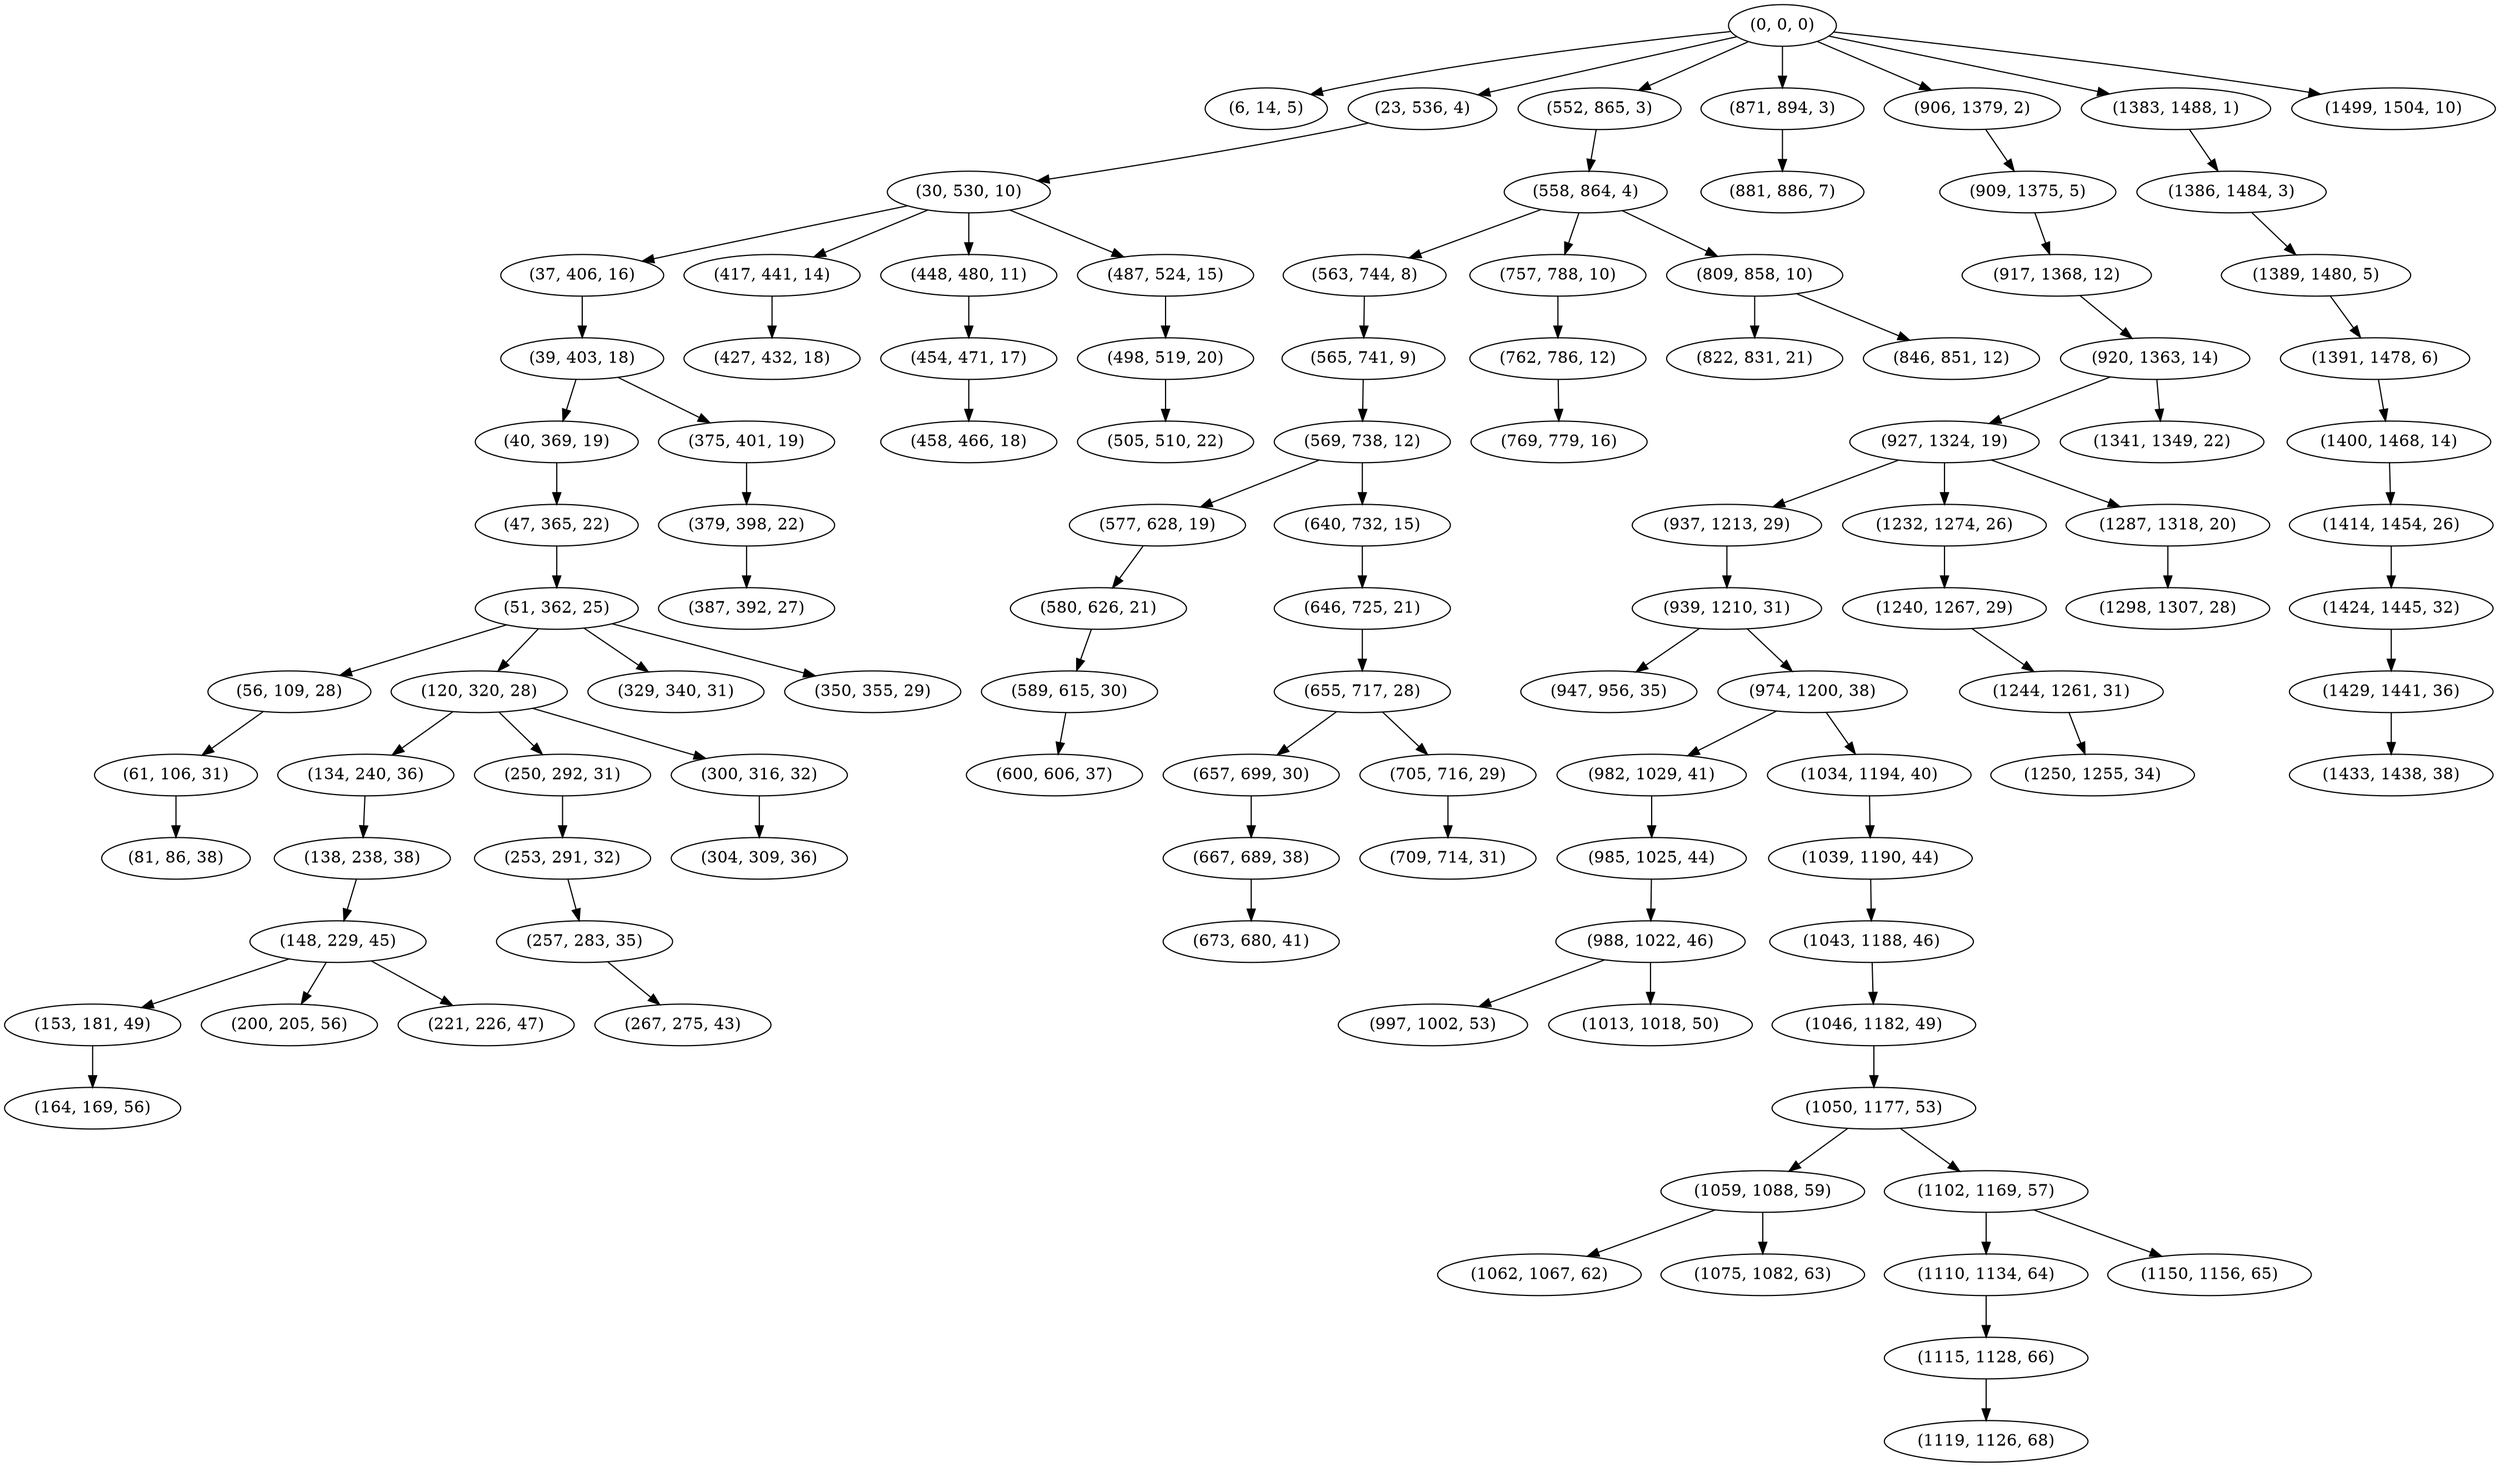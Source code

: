 digraph tree {
    "(0, 0, 0)";
    "(6, 14, 5)";
    "(23, 536, 4)";
    "(30, 530, 10)";
    "(37, 406, 16)";
    "(39, 403, 18)";
    "(40, 369, 19)";
    "(47, 365, 22)";
    "(51, 362, 25)";
    "(56, 109, 28)";
    "(61, 106, 31)";
    "(81, 86, 38)";
    "(120, 320, 28)";
    "(134, 240, 36)";
    "(138, 238, 38)";
    "(148, 229, 45)";
    "(153, 181, 49)";
    "(164, 169, 56)";
    "(200, 205, 56)";
    "(221, 226, 47)";
    "(250, 292, 31)";
    "(253, 291, 32)";
    "(257, 283, 35)";
    "(267, 275, 43)";
    "(300, 316, 32)";
    "(304, 309, 36)";
    "(329, 340, 31)";
    "(350, 355, 29)";
    "(375, 401, 19)";
    "(379, 398, 22)";
    "(387, 392, 27)";
    "(417, 441, 14)";
    "(427, 432, 18)";
    "(448, 480, 11)";
    "(454, 471, 17)";
    "(458, 466, 18)";
    "(487, 524, 15)";
    "(498, 519, 20)";
    "(505, 510, 22)";
    "(552, 865, 3)";
    "(558, 864, 4)";
    "(563, 744, 8)";
    "(565, 741, 9)";
    "(569, 738, 12)";
    "(577, 628, 19)";
    "(580, 626, 21)";
    "(589, 615, 30)";
    "(600, 606, 37)";
    "(640, 732, 15)";
    "(646, 725, 21)";
    "(655, 717, 28)";
    "(657, 699, 30)";
    "(667, 689, 38)";
    "(673, 680, 41)";
    "(705, 716, 29)";
    "(709, 714, 31)";
    "(757, 788, 10)";
    "(762, 786, 12)";
    "(769, 779, 16)";
    "(809, 858, 10)";
    "(822, 831, 21)";
    "(846, 851, 12)";
    "(871, 894, 3)";
    "(881, 886, 7)";
    "(906, 1379, 2)";
    "(909, 1375, 5)";
    "(917, 1368, 12)";
    "(920, 1363, 14)";
    "(927, 1324, 19)";
    "(937, 1213, 29)";
    "(939, 1210, 31)";
    "(947, 956, 35)";
    "(974, 1200, 38)";
    "(982, 1029, 41)";
    "(985, 1025, 44)";
    "(988, 1022, 46)";
    "(997, 1002, 53)";
    "(1013, 1018, 50)";
    "(1034, 1194, 40)";
    "(1039, 1190, 44)";
    "(1043, 1188, 46)";
    "(1046, 1182, 49)";
    "(1050, 1177, 53)";
    "(1059, 1088, 59)";
    "(1062, 1067, 62)";
    "(1075, 1082, 63)";
    "(1102, 1169, 57)";
    "(1110, 1134, 64)";
    "(1115, 1128, 66)";
    "(1119, 1126, 68)";
    "(1150, 1156, 65)";
    "(1232, 1274, 26)";
    "(1240, 1267, 29)";
    "(1244, 1261, 31)";
    "(1250, 1255, 34)";
    "(1287, 1318, 20)";
    "(1298, 1307, 28)";
    "(1341, 1349, 22)";
    "(1383, 1488, 1)";
    "(1386, 1484, 3)";
    "(1389, 1480, 5)";
    "(1391, 1478, 6)";
    "(1400, 1468, 14)";
    "(1414, 1454, 26)";
    "(1424, 1445, 32)";
    "(1429, 1441, 36)";
    "(1433, 1438, 38)";
    "(1499, 1504, 10)";
    "(0, 0, 0)" -> "(6, 14, 5)";
    "(0, 0, 0)" -> "(23, 536, 4)";
    "(0, 0, 0)" -> "(552, 865, 3)";
    "(0, 0, 0)" -> "(871, 894, 3)";
    "(0, 0, 0)" -> "(906, 1379, 2)";
    "(0, 0, 0)" -> "(1383, 1488, 1)";
    "(0, 0, 0)" -> "(1499, 1504, 10)";
    "(23, 536, 4)" -> "(30, 530, 10)";
    "(30, 530, 10)" -> "(37, 406, 16)";
    "(30, 530, 10)" -> "(417, 441, 14)";
    "(30, 530, 10)" -> "(448, 480, 11)";
    "(30, 530, 10)" -> "(487, 524, 15)";
    "(37, 406, 16)" -> "(39, 403, 18)";
    "(39, 403, 18)" -> "(40, 369, 19)";
    "(39, 403, 18)" -> "(375, 401, 19)";
    "(40, 369, 19)" -> "(47, 365, 22)";
    "(47, 365, 22)" -> "(51, 362, 25)";
    "(51, 362, 25)" -> "(56, 109, 28)";
    "(51, 362, 25)" -> "(120, 320, 28)";
    "(51, 362, 25)" -> "(329, 340, 31)";
    "(51, 362, 25)" -> "(350, 355, 29)";
    "(56, 109, 28)" -> "(61, 106, 31)";
    "(61, 106, 31)" -> "(81, 86, 38)";
    "(120, 320, 28)" -> "(134, 240, 36)";
    "(120, 320, 28)" -> "(250, 292, 31)";
    "(120, 320, 28)" -> "(300, 316, 32)";
    "(134, 240, 36)" -> "(138, 238, 38)";
    "(138, 238, 38)" -> "(148, 229, 45)";
    "(148, 229, 45)" -> "(153, 181, 49)";
    "(148, 229, 45)" -> "(200, 205, 56)";
    "(148, 229, 45)" -> "(221, 226, 47)";
    "(153, 181, 49)" -> "(164, 169, 56)";
    "(250, 292, 31)" -> "(253, 291, 32)";
    "(253, 291, 32)" -> "(257, 283, 35)";
    "(257, 283, 35)" -> "(267, 275, 43)";
    "(300, 316, 32)" -> "(304, 309, 36)";
    "(375, 401, 19)" -> "(379, 398, 22)";
    "(379, 398, 22)" -> "(387, 392, 27)";
    "(417, 441, 14)" -> "(427, 432, 18)";
    "(448, 480, 11)" -> "(454, 471, 17)";
    "(454, 471, 17)" -> "(458, 466, 18)";
    "(487, 524, 15)" -> "(498, 519, 20)";
    "(498, 519, 20)" -> "(505, 510, 22)";
    "(552, 865, 3)" -> "(558, 864, 4)";
    "(558, 864, 4)" -> "(563, 744, 8)";
    "(558, 864, 4)" -> "(757, 788, 10)";
    "(558, 864, 4)" -> "(809, 858, 10)";
    "(563, 744, 8)" -> "(565, 741, 9)";
    "(565, 741, 9)" -> "(569, 738, 12)";
    "(569, 738, 12)" -> "(577, 628, 19)";
    "(569, 738, 12)" -> "(640, 732, 15)";
    "(577, 628, 19)" -> "(580, 626, 21)";
    "(580, 626, 21)" -> "(589, 615, 30)";
    "(589, 615, 30)" -> "(600, 606, 37)";
    "(640, 732, 15)" -> "(646, 725, 21)";
    "(646, 725, 21)" -> "(655, 717, 28)";
    "(655, 717, 28)" -> "(657, 699, 30)";
    "(655, 717, 28)" -> "(705, 716, 29)";
    "(657, 699, 30)" -> "(667, 689, 38)";
    "(667, 689, 38)" -> "(673, 680, 41)";
    "(705, 716, 29)" -> "(709, 714, 31)";
    "(757, 788, 10)" -> "(762, 786, 12)";
    "(762, 786, 12)" -> "(769, 779, 16)";
    "(809, 858, 10)" -> "(822, 831, 21)";
    "(809, 858, 10)" -> "(846, 851, 12)";
    "(871, 894, 3)" -> "(881, 886, 7)";
    "(906, 1379, 2)" -> "(909, 1375, 5)";
    "(909, 1375, 5)" -> "(917, 1368, 12)";
    "(917, 1368, 12)" -> "(920, 1363, 14)";
    "(920, 1363, 14)" -> "(927, 1324, 19)";
    "(920, 1363, 14)" -> "(1341, 1349, 22)";
    "(927, 1324, 19)" -> "(937, 1213, 29)";
    "(927, 1324, 19)" -> "(1232, 1274, 26)";
    "(927, 1324, 19)" -> "(1287, 1318, 20)";
    "(937, 1213, 29)" -> "(939, 1210, 31)";
    "(939, 1210, 31)" -> "(947, 956, 35)";
    "(939, 1210, 31)" -> "(974, 1200, 38)";
    "(974, 1200, 38)" -> "(982, 1029, 41)";
    "(974, 1200, 38)" -> "(1034, 1194, 40)";
    "(982, 1029, 41)" -> "(985, 1025, 44)";
    "(985, 1025, 44)" -> "(988, 1022, 46)";
    "(988, 1022, 46)" -> "(997, 1002, 53)";
    "(988, 1022, 46)" -> "(1013, 1018, 50)";
    "(1034, 1194, 40)" -> "(1039, 1190, 44)";
    "(1039, 1190, 44)" -> "(1043, 1188, 46)";
    "(1043, 1188, 46)" -> "(1046, 1182, 49)";
    "(1046, 1182, 49)" -> "(1050, 1177, 53)";
    "(1050, 1177, 53)" -> "(1059, 1088, 59)";
    "(1050, 1177, 53)" -> "(1102, 1169, 57)";
    "(1059, 1088, 59)" -> "(1062, 1067, 62)";
    "(1059, 1088, 59)" -> "(1075, 1082, 63)";
    "(1102, 1169, 57)" -> "(1110, 1134, 64)";
    "(1102, 1169, 57)" -> "(1150, 1156, 65)";
    "(1110, 1134, 64)" -> "(1115, 1128, 66)";
    "(1115, 1128, 66)" -> "(1119, 1126, 68)";
    "(1232, 1274, 26)" -> "(1240, 1267, 29)";
    "(1240, 1267, 29)" -> "(1244, 1261, 31)";
    "(1244, 1261, 31)" -> "(1250, 1255, 34)";
    "(1287, 1318, 20)" -> "(1298, 1307, 28)";
    "(1383, 1488, 1)" -> "(1386, 1484, 3)";
    "(1386, 1484, 3)" -> "(1389, 1480, 5)";
    "(1389, 1480, 5)" -> "(1391, 1478, 6)";
    "(1391, 1478, 6)" -> "(1400, 1468, 14)";
    "(1400, 1468, 14)" -> "(1414, 1454, 26)";
    "(1414, 1454, 26)" -> "(1424, 1445, 32)";
    "(1424, 1445, 32)" -> "(1429, 1441, 36)";
    "(1429, 1441, 36)" -> "(1433, 1438, 38)";
}

